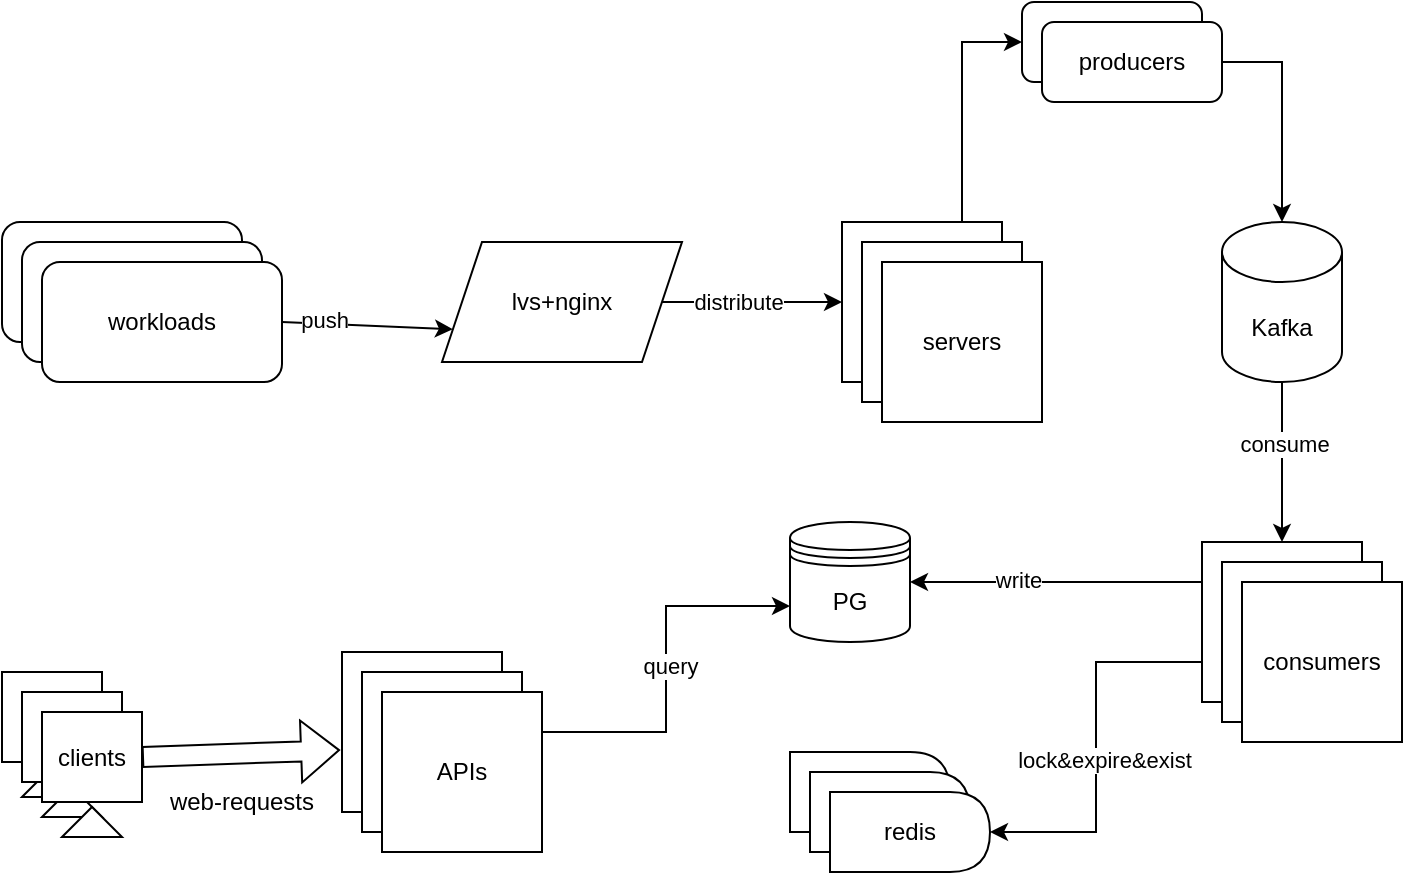 <mxfile version="18.1.3" type="github">
  <diagram id="ZHFmn1O8iBGDp4UG5cLw" name="第 1 页">
    <mxGraphModel dx="1258" dy="689" grid="1" gridSize="10" guides="1" tooltips="1" connect="1" arrows="1" fold="1" page="1" pageScale="1" pageWidth="827" pageHeight="1169" math="0" shadow="0">
      <root>
        <mxCell id="0" />
        <mxCell id="1" parent="0" />
        <mxCell id="MuOSUnfnY5i5KjU-0mZP-1" value="" style="rounded=1;whiteSpace=wrap;html=1;" parent="1" vertex="1">
          <mxGeometry x="40" y="320" width="120" height="60" as="geometry" />
        </mxCell>
        <mxCell id="MuOSUnfnY5i5KjU-0mZP-2" value="" style="rounded=1;whiteSpace=wrap;html=1;" parent="1" vertex="1">
          <mxGeometry x="50" y="330" width="120" height="60" as="geometry" />
        </mxCell>
        <mxCell id="MuOSUnfnY5i5KjU-0mZP-3" value="workloads" style="rounded=1;whiteSpace=wrap;html=1;" parent="1" vertex="1">
          <mxGeometry x="60" y="340" width="120" height="60" as="geometry" />
        </mxCell>
        <mxCell id="MuOSUnfnY5i5KjU-0mZP-26" style="edgeStyle=orthogonalEdgeStyle;rounded=0;orthogonalLoop=1;jettySize=auto;html=1;exitX=1;exitY=0.5;exitDx=0;exitDy=0;entryX=0;entryY=0.5;entryDx=0;entryDy=0;" parent="1" source="MuOSUnfnY5i5KjU-0mZP-4" target="MuOSUnfnY5i5KjU-0mZP-5" edge="1">
          <mxGeometry relative="1" as="geometry" />
        </mxCell>
        <mxCell id="MuOSUnfnY5i5KjU-0mZP-43" value="distribute" style="edgeLabel;html=1;align=center;verticalAlign=middle;resizable=0;points=[];" parent="MuOSUnfnY5i5KjU-0mZP-26" vertex="1" connectable="0">
          <mxGeometry x="-0.156" relative="1" as="geometry">
            <mxPoint as="offset" />
          </mxGeometry>
        </mxCell>
        <mxCell id="MuOSUnfnY5i5KjU-0mZP-4" value="lvs+nginx" style="shape=parallelogram;perimeter=parallelogramPerimeter;whiteSpace=wrap;html=1;fixedSize=1;" parent="1" vertex="1">
          <mxGeometry x="260" y="330" width="120" height="60" as="geometry" />
        </mxCell>
        <mxCell id="KTjaanPhWeu9NxZkjlvB-3" style="edgeStyle=orthogonalEdgeStyle;rounded=0;orthogonalLoop=1;jettySize=auto;html=1;exitX=0.75;exitY=0;exitDx=0;exitDy=0;entryX=0;entryY=0.5;entryDx=0;entryDy=0;" edge="1" parent="1" source="MuOSUnfnY5i5KjU-0mZP-5" target="KTjaanPhWeu9NxZkjlvB-1">
          <mxGeometry relative="1" as="geometry" />
        </mxCell>
        <mxCell id="MuOSUnfnY5i5KjU-0mZP-5" value="" style="whiteSpace=wrap;html=1;aspect=fixed;" parent="1" vertex="1">
          <mxGeometry x="460" y="320" width="80" height="80" as="geometry" />
        </mxCell>
        <mxCell id="MuOSUnfnY5i5KjU-0mZP-6" value="" style="whiteSpace=wrap;html=1;aspect=fixed;" parent="1" vertex="1">
          <mxGeometry x="470" y="330" width="80" height="80" as="geometry" />
        </mxCell>
        <mxCell id="MuOSUnfnY5i5KjU-0mZP-7" value="servers" style="whiteSpace=wrap;html=1;aspect=fixed;" parent="1" vertex="1">
          <mxGeometry x="480" y="340" width="80" height="80" as="geometry" />
        </mxCell>
        <mxCell id="MuOSUnfnY5i5KjU-0mZP-28" style="edgeStyle=orthogonalEdgeStyle;rounded=0;orthogonalLoop=1;jettySize=auto;html=1;exitX=0.5;exitY=1;exitDx=0;exitDy=0;exitPerimeter=0;entryX=0.5;entryY=0;entryDx=0;entryDy=0;" parent="1" source="MuOSUnfnY5i5KjU-0mZP-8" target="MuOSUnfnY5i5KjU-0mZP-9" edge="1">
          <mxGeometry relative="1" as="geometry" />
        </mxCell>
        <mxCell id="MuOSUnfnY5i5KjU-0mZP-45" value="consume" style="edgeLabel;html=1;align=center;verticalAlign=middle;resizable=0;points=[];" parent="MuOSUnfnY5i5KjU-0mZP-28" vertex="1" connectable="0">
          <mxGeometry x="-0.225" y="1" relative="1" as="geometry">
            <mxPoint as="offset" />
          </mxGeometry>
        </mxCell>
        <mxCell id="MuOSUnfnY5i5KjU-0mZP-8" value="Kafka" style="shape=cylinder3;whiteSpace=wrap;html=1;boundedLbl=1;backgroundOutline=1;size=15;" parent="1" vertex="1">
          <mxGeometry x="650" y="320" width="60" height="80" as="geometry" />
        </mxCell>
        <mxCell id="MuOSUnfnY5i5KjU-0mZP-29" style="edgeStyle=orthogonalEdgeStyle;rounded=0;orthogonalLoop=1;jettySize=auto;html=1;exitX=0;exitY=0.25;exitDx=0;exitDy=0;entryX=1;entryY=0.5;entryDx=0;entryDy=0;" parent="1" source="MuOSUnfnY5i5KjU-0mZP-9" target="MuOSUnfnY5i5KjU-0mZP-17" edge="1">
          <mxGeometry relative="1" as="geometry" />
        </mxCell>
        <mxCell id="MuOSUnfnY5i5KjU-0mZP-39" value="write" style="edgeLabel;html=1;align=center;verticalAlign=middle;resizable=0;points=[];" parent="MuOSUnfnY5i5KjU-0mZP-29" vertex="1" connectable="0">
          <mxGeometry x="0.26" y="-1" relative="1" as="geometry">
            <mxPoint as="offset" />
          </mxGeometry>
        </mxCell>
        <mxCell id="MuOSUnfnY5i5KjU-0mZP-30" style="edgeStyle=orthogonalEdgeStyle;rounded=0;orthogonalLoop=1;jettySize=auto;html=1;exitX=0;exitY=0.75;exitDx=0;exitDy=0;entryX=1;entryY=0.5;entryDx=0;entryDy=0;" parent="1" source="MuOSUnfnY5i5KjU-0mZP-9" target="MuOSUnfnY5i5KjU-0mZP-20" edge="1">
          <mxGeometry relative="1" as="geometry" />
        </mxCell>
        <mxCell id="MuOSUnfnY5i5KjU-0mZP-38" value="lock&amp;amp;expire&amp;amp;exist" style="edgeLabel;html=1;align=center;verticalAlign=middle;resizable=0;points=[];" parent="MuOSUnfnY5i5KjU-0mZP-30" vertex="1" connectable="0">
          <mxGeometry x="0.068" y="4" relative="1" as="geometry">
            <mxPoint as="offset" />
          </mxGeometry>
        </mxCell>
        <mxCell id="MuOSUnfnY5i5KjU-0mZP-9" value="" style="whiteSpace=wrap;html=1;aspect=fixed;" parent="1" vertex="1">
          <mxGeometry x="640" y="480" width="80" height="80" as="geometry" />
        </mxCell>
        <mxCell id="MuOSUnfnY5i5KjU-0mZP-10" value="" style="whiteSpace=wrap;html=1;aspect=fixed;" parent="1" vertex="1">
          <mxGeometry x="650" y="490" width="80" height="80" as="geometry" />
        </mxCell>
        <mxCell id="MuOSUnfnY5i5KjU-0mZP-11" value="consumers" style="whiteSpace=wrap;html=1;aspect=fixed;" parent="1" vertex="1">
          <mxGeometry x="660" y="500" width="80" height="80" as="geometry" />
        </mxCell>
        <mxCell id="MuOSUnfnY5i5KjU-0mZP-17" value="PG" style="shape=datastore;whiteSpace=wrap;html=1;" parent="1" vertex="1">
          <mxGeometry x="434" y="470" width="60" height="60" as="geometry" />
        </mxCell>
        <mxCell id="MuOSUnfnY5i5KjU-0mZP-18" value="" style="shape=delay;whiteSpace=wrap;html=1;" parent="1" vertex="1">
          <mxGeometry x="434" y="585" width="80" height="40" as="geometry" />
        </mxCell>
        <mxCell id="MuOSUnfnY5i5KjU-0mZP-19" value="" style="shape=delay;whiteSpace=wrap;html=1;" parent="1" vertex="1">
          <mxGeometry x="444" y="595" width="80" height="40" as="geometry" />
        </mxCell>
        <mxCell id="MuOSUnfnY5i5KjU-0mZP-20" value="redis" style="shape=delay;whiteSpace=wrap;html=1;" parent="1" vertex="1">
          <mxGeometry x="454" y="605" width="80" height="40" as="geometry" />
        </mxCell>
        <mxCell id="MuOSUnfnY5i5KjU-0mZP-22" value="" style="whiteSpace=wrap;html=1;aspect=fixed;" parent="1" vertex="1">
          <mxGeometry x="210" y="535" width="80" height="80" as="geometry" />
        </mxCell>
        <mxCell id="MuOSUnfnY5i5KjU-0mZP-23" value="" style="whiteSpace=wrap;html=1;aspect=fixed;" parent="1" vertex="1">
          <mxGeometry x="220" y="545" width="80" height="80" as="geometry" />
        </mxCell>
        <mxCell id="MuOSUnfnY5i5KjU-0mZP-40" style="edgeStyle=orthogonalEdgeStyle;rounded=0;orthogonalLoop=1;jettySize=auto;html=1;exitX=1;exitY=0.25;exitDx=0;exitDy=0;entryX=0;entryY=0.7;entryDx=0;entryDy=0;" parent="1" source="MuOSUnfnY5i5KjU-0mZP-24" target="MuOSUnfnY5i5KjU-0mZP-17" edge="1">
          <mxGeometry relative="1" as="geometry" />
        </mxCell>
        <mxCell id="MuOSUnfnY5i5KjU-0mZP-41" value="query" style="edgeLabel;html=1;align=center;verticalAlign=middle;resizable=0;points=[];" parent="MuOSUnfnY5i5KjU-0mZP-40" vertex="1" connectable="0">
          <mxGeometry x="0.016" y="-2" relative="1" as="geometry">
            <mxPoint as="offset" />
          </mxGeometry>
        </mxCell>
        <mxCell id="MuOSUnfnY5i5KjU-0mZP-24" value="APIs" style="whiteSpace=wrap;html=1;aspect=fixed;" parent="1" vertex="1">
          <mxGeometry x="230" y="555" width="80" height="80" as="geometry" />
        </mxCell>
        <mxCell id="MuOSUnfnY5i5KjU-0mZP-25" value="" style="endArrow=classic;html=1;rounded=0;exitX=1;exitY=0.5;exitDx=0;exitDy=0;entryX=0;entryY=0.75;entryDx=0;entryDy=0;" parent="1" source="MuOSUnfnY5i5KjU-0mZP-3" target="MuOSUnfnY5i5KjU-0mZP-4" edge="1">
          <mxGeometry width="50" height="50" relative="1" as="geometry">
            <mxPoint x="510" y="500" as="sourcePoint" />
            <mxPoint x="560" y="450" as="targetPoint" />
          </mxGeometry>
        </mxCell>
        <mxCell id="MuOSUnfnY5i5KjU-0mZP-42" value="push" style="edgeLabel;html=1;align=center;verticalAlign=middle;resizable=0;points=[];" parent="MuOSUnfnY5i5KjU-0mZP-25" vertex="1" connectable="0">
          <mxGeometry x="-0.51" y="2" relative="1" as="geometry">
            <mxPoint as="offset" />
          </mxGeometry>
        </mxCell>
        <mxCell id="MuOSUnfnY5i5KjU-0mZP-46" value="" style="rounded=0;whiteSpace=wrap;html=1;" parent="1" vertex="1">
          <mxGeometry x="40" y="545" width="50" height="45" as="geometry" />
        </mxCell>
        <mxCell id="MuOSUnfnY5i5KjU-0mZP-47" value="" style="triangle;whiteSpace=wrap;html=1;rotation=-90;" parent="1" vertex="1">
          <mxGeometry x="57.5" y="585" width="15" height="30" as="geometry" />
        </mxCell>
        <mxCell id="MuOSUnfnY5i5KjU-0mZP-50" value="" style="rounded=0;whiteSpace=wrap;html=1;" parent="1" vertex="1">
          <mxGeometry x="50" y="555" width="50" height="45" as="geometry" />
        </mxCell>
        <mxCell id="MuOSUnfnY5i5KjU-0mZP-51" value="" style="triangle;whiteSpace=wrap;html=1;rotation=-90;" parent="1" vertex="1">
          <mxGeometry x="67.5" y="595" width="15" height="30" as="geometry" />
        </mxCell>
        <mxCell id="MuOSUnfnY5i5KjU-0mZP-52" value="clients" style="rounded=0;whiteSpace=wrap;html=1;" parent="1" vertex="1">
          <mxGeometry x="60" y="565" width="50" height="45" as="geometry" />
        </mxCell>
        <mxCell id="MuOSUnfnY5i5KjU-0mZP-53" value="" style="triangle;whiteSpace=wrap;html=1;rotation=-90;" parent="1" vertex="1">
          <mxGeometry x="77.5" y="605" width="15" height="30" as="geometry" />
        </mxCell>
        <mxCell id="MuOSUnfnY5i5KjU-0mZP-59" value="" style="shape=flexArrow;endArrow=classic;html=1;rounded=0;exitX=1;exitY=0.5;exitDx=0;exitDy=0;entryX=-0.012;entryY=0.613;entryDx=0;entryDy=0;entryPerimeter=0;" parent="1" source="MuOSUnfnY5i5KjU-0mZP-52" target="MuOSUnfnY5i5KjU-0mZP-22" edge="1">
          <mxGeometry width="50" height="50" relative="1" as="geometry">
            <mxPoint x="440" y="550" as="sourcePoint" />
            <mxPoint x="490" y="500" as="targetPoint" />
          </mxGeometry>
        </mxCell>
        <mxCell id="MuOSUnfnY5i5KjU-0mZP-60" value="web-requests" style="text;html=1;strokeColor=none;fillColor=none;align=center;verticalAlign=middle;whiteSpace=wrap;rounded=0;" parent="1" vertex="1">
          <mxGeometry x="120" y="595" width="80" height="30" as="geometry" />
        </mxCell>
        <mxCell id="KTjaanPhWeu9NxZkjlvB-1" value="" style="rounded=1;whiteSpace=wrap;html=1;" vertex="1" parent="1">
          <mxGeometry x="550" y="210" width="90" height="40" as="geometry" />
        </mxCell>
        <mxCell id="KTjaanPhWeu9NxZkjlvB-4" style="edgeStyle=orthogonalEdgeStyle;rounded=0;orthogonalLoop=1;jettySize=auto;html=1;exitX=1;exitY=0.5;exitDx=0;exitDy=0;entryX=0.5;entryY=0;entryDx=0;entryDy=0;entryPerimeter=0;" edge="1" parent="1" source="KTjaanPhWeu9NxZkjlvB-2" target="MuOSUnfnY5i5KjU-0mZP-8">
          <mxGeometry relative="1" as="geometry" />
        </mxCell>
        <mxCell id="KTjaanPhWeu9NxZkjlvB-2" value="producers" style="rounded=1;whiteSpace=wrap;html=1;" vertex="1" parent="1">
          <mxGeometry x="560" y="220" width="90" height="40" as="geometry" />
        </mxCell>
      </root>
    </mxGraphModel>
  </diagram>
</mxfile>
